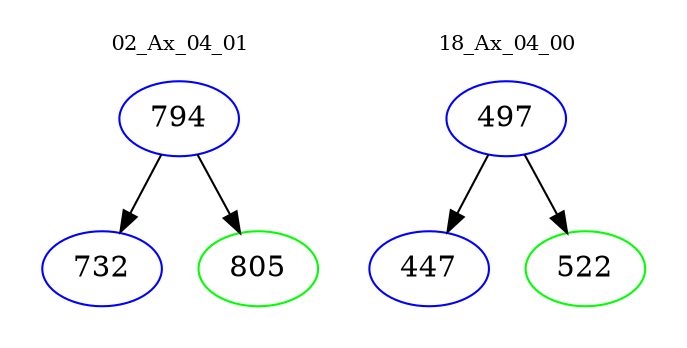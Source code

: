 digraph{
subgraph cluster_0 {
color = white
label = "02_Ax_04_01";
fontsize=10;
T0_794 [label="794", color="blue"]
T0_794 -> T0_732 [color="black"]
T0_732 [label="732", color="blue"]
T0_794 -> T0_805 [color="black"]
T0_805 [label="805", color="green"]
}
subgraph cluster_1 {
color = white
label = "18_Ax_04_00";
fontsize=10;
T1_497 [label="497", color="blue"]
T1_497 -> T1_447 [color="black"]
T1_447 [label="447", color="blue"]
T1_497 -> T1_522 [color="black"]
T1_522 [label="522", color="green"]
}
}
